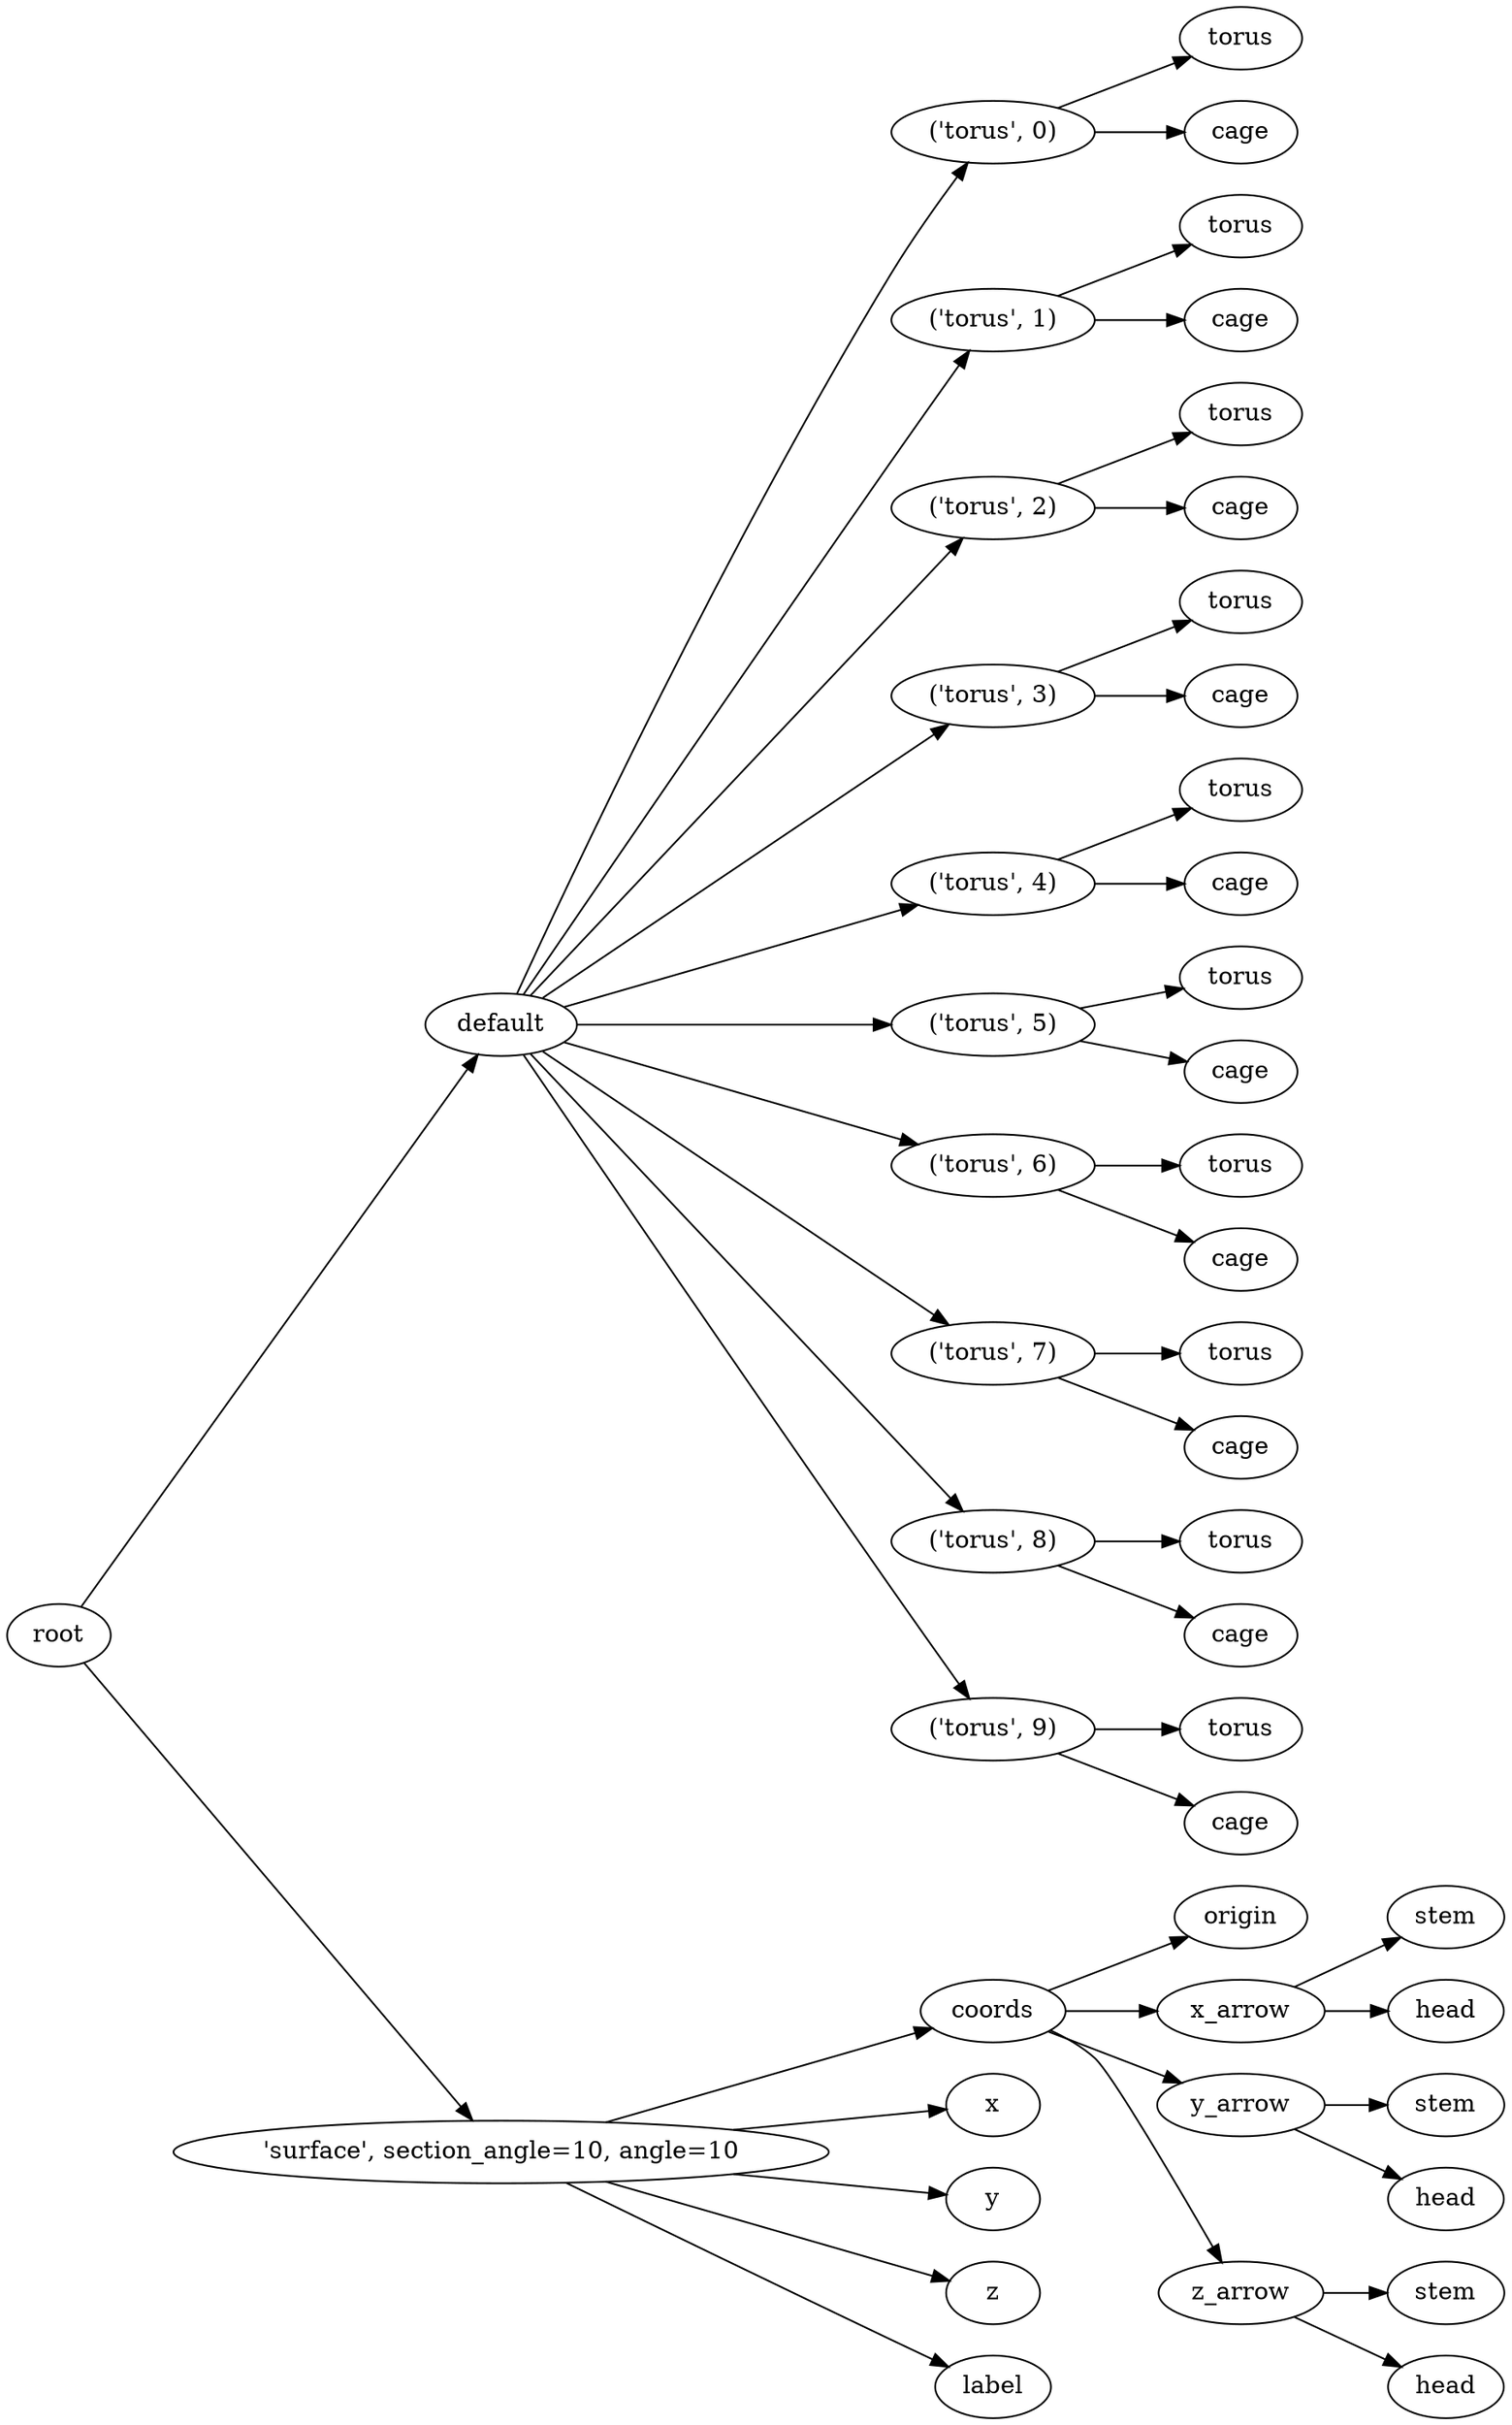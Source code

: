 digraph default {
	graph [rankdir=LR]
	root_121 [label=root href="javascript:s=&quot;\(\)\nNone&quot;; console.log(s); alert(s);"]
	default_122 [label=default href="javascript:s=&quot;\(&#x27;default&#x27;,\)\nTorusChain&quot;; console.log(s); alert(s);" tooltip=TorusChain]
	torus_123 [label="\('torus',\ 0\)" href="javascript:s=&quot;\(&#x27;default&#x27;,\ \(&#x27;torus&#x27;,\ 0\)\)\nTorus&quot;; console.log(s); alert(s);" tooltip=Torus]
	torus_124 [label=torus href="javascript:s=&quot;\(&#x27;default&#x27;,\ \(&#x27;torus&#x27;,\ 0\),\ &#x27;torus&#x27;\)\nRotateExtrude&quot;; console.log(s); alert(s);" tooltip=RotateExtrude]
	cage_125 [label=cage href="javascript:s=&quot;\(&#x27;default&#x27;,\ \(&#x27;torus&#x27;,\ 0\),\ &#x27;cage&#x27;\)\nRotateExtrude&quot;; console.log(s); alert(s);" tooltip=RotateExtrude]
	torus_126 [label="\('torus',\ 1\)" href="javascript:s=&quot;\(&#x27;default&#x27;,\ \(&#x27;torus&#x27;,\ 1\)\)\nTorus&quot;; console.log(s); alert(s);" tooltip=Torus]
	torus_127 [label=torus href="javascript:s=&quot;\(&#x27;default&#x27;,\ \(&#x27;torus&#x27;,\ 1\),\ &#x27;torus&#x27;\)\nRotateExtrude&quot;; console.log(s); alert(s);" tooltip=RotateExtrude]
	cage_128 [label=cage href="javascript:s=&quot;\(&#x27;default&#x27;,\ \(&#x27;torus&#x27;,\ 1\),\ &#x27;cage&#x27;\)\nRotateExtrude&quot;; console.log(s); alert(s);" tooltip=RotateExtrude]
	torus_129 [label="\('torus',\ 2\)" href="javascript:s=&quot;\(&#x27;default&#x27;,\ \(&#x27;torus&#x27;,\ 2\)\)\nTorus&quot;; console.log(s); alert(s);" tooltip=Torus]
	torus_130 [label=torus href="javascript:s=&quot;\(&#x27;default&#x27;,\ \(&#x27;torus&#x27;,\ 2\),\ &#x27;torus&#x27;\)\nRotateExtrude&quot;; console.log(s); alert(s);" tooltip=RotateExtrude]
	cage_131 [label=cage href="javascript:s=&quot;\(&#x27;default&#x27;,\ \(&#x27;torus&#x27;,\ 2\),\ &#x27;cage&#x27;\)\nRotateExtrude&quot;; console.log(s); alert(s);" tooltip=RotateExtrude]
	torus_132 [label="\('torus',\ 3\)" href="javascript:s=&quot;\(&#x27;default&#x27;,\ \(&#x27;torus&#x27;,\ 3\)\)\nTorus&quot;; console.log(s); alert(s);" tooltip=Torus]
	torus_133 [label=torus href="javascript:s=&quot;\(&#x27;default&#x27;,\ \(&#x27;torus&#x27;,\ 3\),\ &#x27;torus&#x27;\)\nRotateExtrude&quot;; console.log(s); alert(s);" tooltip=RotateExtrude]
	cage_134 [label=cage href="javascript:s=&quot;\(&#x27;default&#x27;,\ \(&#x27;torus&#x27;,\ 3\),\ &#x27;cage&#x27;\)\nRotateExtrude&quot;; console.log(s); alert(s);" tooltip=RotateExtrude]
	torus_135 [label="\('torus',\ 4\)" href="javascript:s=&quot;\(&#x27;default&#x27;,\ \(&#x27;torus&#x27;,\ 4\)\)\nTorus&quot;; console.log(s); alert(s);" tooltip=Torus]
	torus_136 [label=torus href="javascript:s=&quot;\(&#x27;default&#x27;,\ \(&#x27;torus&#x27;,\ 4\),\ &#x27;torus&#x27;\)\nRotateExtrude&quot;; console.log(s); alert(s);" tooltip=RotateExtrude]
	cage_137 [label=cage href="javascript:s=&quot;\(&#x27;default&#x27;,\ \(&#x27;torus&#x27;,\ 4\),\ &#x27;cage&#x27;\)\nRotateExtrude&quot;; console.log(s); alert(s);" tooltip=RotateExtrude]
	torus_138 [label="\('torus',\ 5\)" href="javascript:s=&quot;\(&#x27;default&#x27;,\ \(&#x27;torus&#x27;,\ 5\)\)\nTorus&quot;; console.log(s); alert(s);" tooltip=Torus]
	torus_139 [label=torus href="javascript:s=&quot;\(&#x27;default&#x27;,\ \(&#x27;torus&#x27;,\ 5\),\ &#x27;torus&#x27;\)\nRotateExtrude&quot;; console.log(s); alert(s);" tooltip=RotateExtrude]
	cage_140 [label=cage href="javascript:s=&quot;\(&#x27;default&#x27;,\ \(&#x27;torus&#x27;,\ 5\),\ &#x27;cage&#x27;\)\nRotateExtrude&quot;; console.log(s); alert(s);" tooltip=RotateExtrude]
	torus_141 [label="\('torus',\ 6\)" href="javascript:s=&quot;\(&#x27;default&#x27;,\ \(&#x27;torus&#x27;,\ 6\)\)\nTorus&quot;; console.log(s); alert(s);" tooltip=Torus]
	torus_142 [label=torus href="javascript:s=&quot;\(&#x27;default&#x27;,\ \(&#x27;torus&#x27;,\ 6\),\ &#x27;torus&#x27;\)\nRotateExtrude&quot;; console.log(s); alert(s);" tooltip=RotateExtrude]
	cage_143 [label=cage href="javascript:s=&quot;\(&#x27;default&#x27;,\ \(&#x27;torus&#x27;,\ 6\),\ &#x27;cage&#x27;\)\nRotateExtrude&quot;; console.log(s); alert(s);" tooltip=RotateExtrude]
	torus_144 [label="\('torus',\ 7\)" href="javascript:s=&quot;\(&#x27;default&#x27;,\ \(&#x27;torus&#x27;,\ 7\)\)\nTorus&quot;; console.log(s); alert(s);" tooltip=Torus]
	torus_145 [label=torus href="javascript:s=&quot;\(&#x27;default&#x27;,\ \(&#x27;torus&#x27;,\ 7\),\ &#x27;torus&#x27;\)\nRotateExtrude&quot;; console.log(s); alert(s);" tooltip=RotateExtrude]
	cage_146 [label=cage href="javascript:s=&quot;\(&#x27;default&#x27;,\ \(&#x27;torus&#x27;,\ 7\),\ &#x27;cage&#x27;\)\nRotateExtrude&quot;; console.log(s); alert(s);" tooltip=RotateExtrude]
	torus_147 [label="\('torus',\ 8\)" href="javascript:s=&quot;\(&#x27;default&#x27;,\ \(&#x27;torus&#x27;,\ 8\)\)\nTorus&quot;; console.log(s); alert(s);" tooltip=Torus]
	torus_148 [label=torus href="javascript:s=&quot;\(&#x27;default&#x27;,\ \(&#x27;torus&#x27;,\ 8\),\ &#x27;torus&#x27;\)\nRotateExtrude&quot;; console.log(s); alert(s);" tooltip=RotateExtrude]
	cage_149 [label=cage href="javascript:s=&quot;\(&#x27;default&#x27;,\ \(&#x27;torus&#x27;,\ 8\),\ &#x27;cage&#x27;\)\nRotateExtrude&quot;; console.log(s); alert(s);" tooltip=RotateExtrude]
	torus_150 [label="\('torus',\ 9\)" href="javascript:s=&quot;\(&#x27;default&#x27;,\ \(&#x27;torus&#x27;,\ 9\)\)\nTorus&quot;; console.log(s); alert(s);" tooltip=Torus]
	torus_151 [label=torus href="javascript:s=&quot;\(&#x27;default&#x27;,\ \(&#x27;torus&#x27;,\ 9\),\ &#x27;torus&#x27;\)\nRotateExtrude&quot;; console.log(s); alert(s);" tooltip=RotateExtrude]
	cage_152 [label=cage href="javascript:s=&quot;\(&#x27;default&#x27;,\ \(&#x27;torus&#x27;,\ 9\),\ &#x27;cage&#x27;\)\nRotateExtrude&quot;; console.log(s); alert(s);" tooltip=RotateExtrude]
	153 [label="'surface',\ section_angle=10,\ angle=10" href="javascript:s=&quot;\(&quot;&#x27;surface&#x27;,\ section_angle=10,\ angle=10&quot;,\)\nAnnotatedCoordinates&quot;; console.log(s); alert(s);" tooltip=AnnotatedCoordinates]
	coords_154 [label=coords href="javascript:s=&quot;\(&quot;&#x27;surface&#x27;,\ section_angle=10,\ angle=10&quot;,\ &#x27;coords&#x27;\)\nCoordinates&quot;; console.log(s); alert(s);" tooltip=Coordinates]
	origin_155 [label=origin href="javascript:s=&quot;\(&quot;&#x27;surface&#x27;,\ section_angle=10,\ angle=10&quot;,\ &#x27;coords&#x27;,\ &#x27;origin&#x27;\)\nCoordinatesCage&quot;; console.log(s); alert(s);" tooltip=CoordinatesCage]
	x_arrow_156 [label=x_arrow href="javascript:s=&quot;\(&quot;&#x27;surface&#x27;,\ section_angle=10,\ angle=10&quot;,\ &#x27;coords&#x27;,\ &#x27;x_arrow&#x27;\)\nArrow&quot;; console.log(s); alert(s);" tooltip=Arrow]
	stem_157 [label=stem href="javascript:s=&quot;\(&quot;&#x27;surface&#x27;,\ section_angle=10,\ angle=10&quot;,\ &#x27;coords&#x27;,\ &#x27;x_arrow&#x27;,\ &#x27;stem&#x27;\)\nCone&quot;; console.log(s); alert(s);" tooltip=Cone]
	head_158 [label=head href="javascript:s=&quot;\(&quot;&#x27;surface&#x27;,\ section_angle=10,\ angle=10&quot;,\ &#x27;coords&#x27;,\ &#x27;x_arrow&#x27;,\ &#x27;head&#x27;\)\nCone&quot;; console.log(s); alert(s);" tooltip=Cone]
	y_arrow_159 [label=y_arrow href="javascript:s=&quot;\(&quot;&#x27;surface&#x27;,\ section_angle=10,\ angle=10&quot;,\ &#x27;coords&#x27;,\ &#x27;y_arrow&#x27;\)\nArrow&quot;; console.log(s); alert(s);" tooltip=Arrow]
	stem_160 [label=stem href="javascript:s=&quot;\(&quot;&#x27;surface&#x27;,\ section_angle=10,\ angle=10&quot;,\ &#x27;coords&#x27;,\ &#x27;y_arrow&#x27;,\ &#x27;stem&#x27;\)\nCone&quot;; console.log(s); alert(s);" tooltip=Cone]
	head_161 [label=head href="javascript:s=&quot;\(&quot;&#x27;surface&#x27;,\ section_angle=10,\ angle=10&quot;,\ &#x27;coords&#x27;,\ &#x27;y_arrow&#x27;,\ &#x27;head&#x27;\)\nCone&quot;; console.log(s); alert(s);" tooltip=Cone]
	z_arrow_162 [label=z_arrow href="javascript:s=&quot;\(&quot;&#x27;surface&#x27;,\ section_angle=10,\ angle=10&quot;,\ &#x27;coords&#x27;,\ &#x27;z_arrow&#x27;\)\nArrow&quot;; console.log(s); alert(s);" tooltip=Arrow]
	stem_163 [label=stem href="javascript:s=&quot;\(&quot;&#x27;surface&#x27;,\ section_angle=10,\ angle=10&quot;,\ &#x27;coords&#x27;,\ &#x27;z_arrow&#x27;,\ &#x27;stem&#x27;\)\nCone&quot;; console.log(s); alert(s);" tooltip=Cone]
	head_164 [label=head href="javascript:s=&quot;\(&quot;&#x27;surface&#x27;,\ section_angle=10,\ angle=10&quot;,\ &#x27;coords&#x27;,\ &#x27;z_arrow&#x27;,\ &#x27;head&#x27;\)\nCone&quot;; console.log(s); alert(s);" tooltip=Cone]
	x_165 [label=x href="javascript:s=&quot;\(&quot;&#x27;surface&#x27;,\ section_angle=10,\ angle=10&quot;,\ &#x27;x&#x27;\)\nText&quot;; console.log(s); alert(s);" tooltip=Text]
	y_166 [label=y href="javascript:s=&quot;\(&quot;&#x27;surface&#x27;,\ section_angle=10,\ angle=10&quot;,\ &#x27;y&#x27;\)\nText&quot;; console.log(s); alert(s);" tooltip=Text]
	z_167 [label=z href="javascript:s=&quot;\(&quot;&#x27;surface&#x27;,\ section_angle=10,\ angle=10&quot;,\ &#x27;z&#x27;\)\nText&quot;; console.log(s); alert(s);" tooltip=Text]
	label_168 [label=label href="javascript:s=&quot;\(&quot;&#x27;surface&#x27;,\ section_angle=10,\ angle=10&quot;,\ &#x27;label&#x27;\)\nText&quot;; console.log(s); alert(s);" tooltip=Text]
	root_121 -> default_122
	default_122 -> torus_123
	torus_123 -> torus_124
	torus_123 -> cage_125
	default_122 -> torus_126
	torus_126 -> torus_127
	torus_126 -> cage_128
	default_122 -> torus_129
	torus_129 -> torus_130
	torus_129 -> cage_131
	default_122 -> torus_132
	torus_132 -> torus_133
	torus_132 -> cage_134
	default_122 -> torus_135
	torus_135 -> torus_136
	torus_135 -> cage_137
	default_122 -> torus_138
	torus_138 -> torus_139
	torus_138 -> cage_140
	default_122 -> torus_141
	torus_141 -> torus_142
	torus_141 -> cage_143
	default_122 -> torus_144
	torus_144 -> torus_145
	torus_144 -> cage_146
	default_122 -> torus_147
	torus_147 -> torus_148
	torus_147 -> cage_149
	default_122 -> torus_150
	torus_150 -> torus_151
	torus_150 -> cage_152
	root_121 -> 153
	153 -> coords_154
	coords_154 -> origin_155
	coords_154 -> x_arrow_156
	x_arrow_156 -> stem_157
	x_arrow_156 -> head_158
	coords_154 -> y_arrow_159
	y_arrow_159 -> stem_160
	y_arrow_159 -> head_161
	coords_154 -> z_arrow_162
	z_arrow_162 -> stem_163
	z_arrow_162 -> head_164
	153 -> x_165
	153 -> y_166
	153 -> z_167
	153 -> label_168
}
